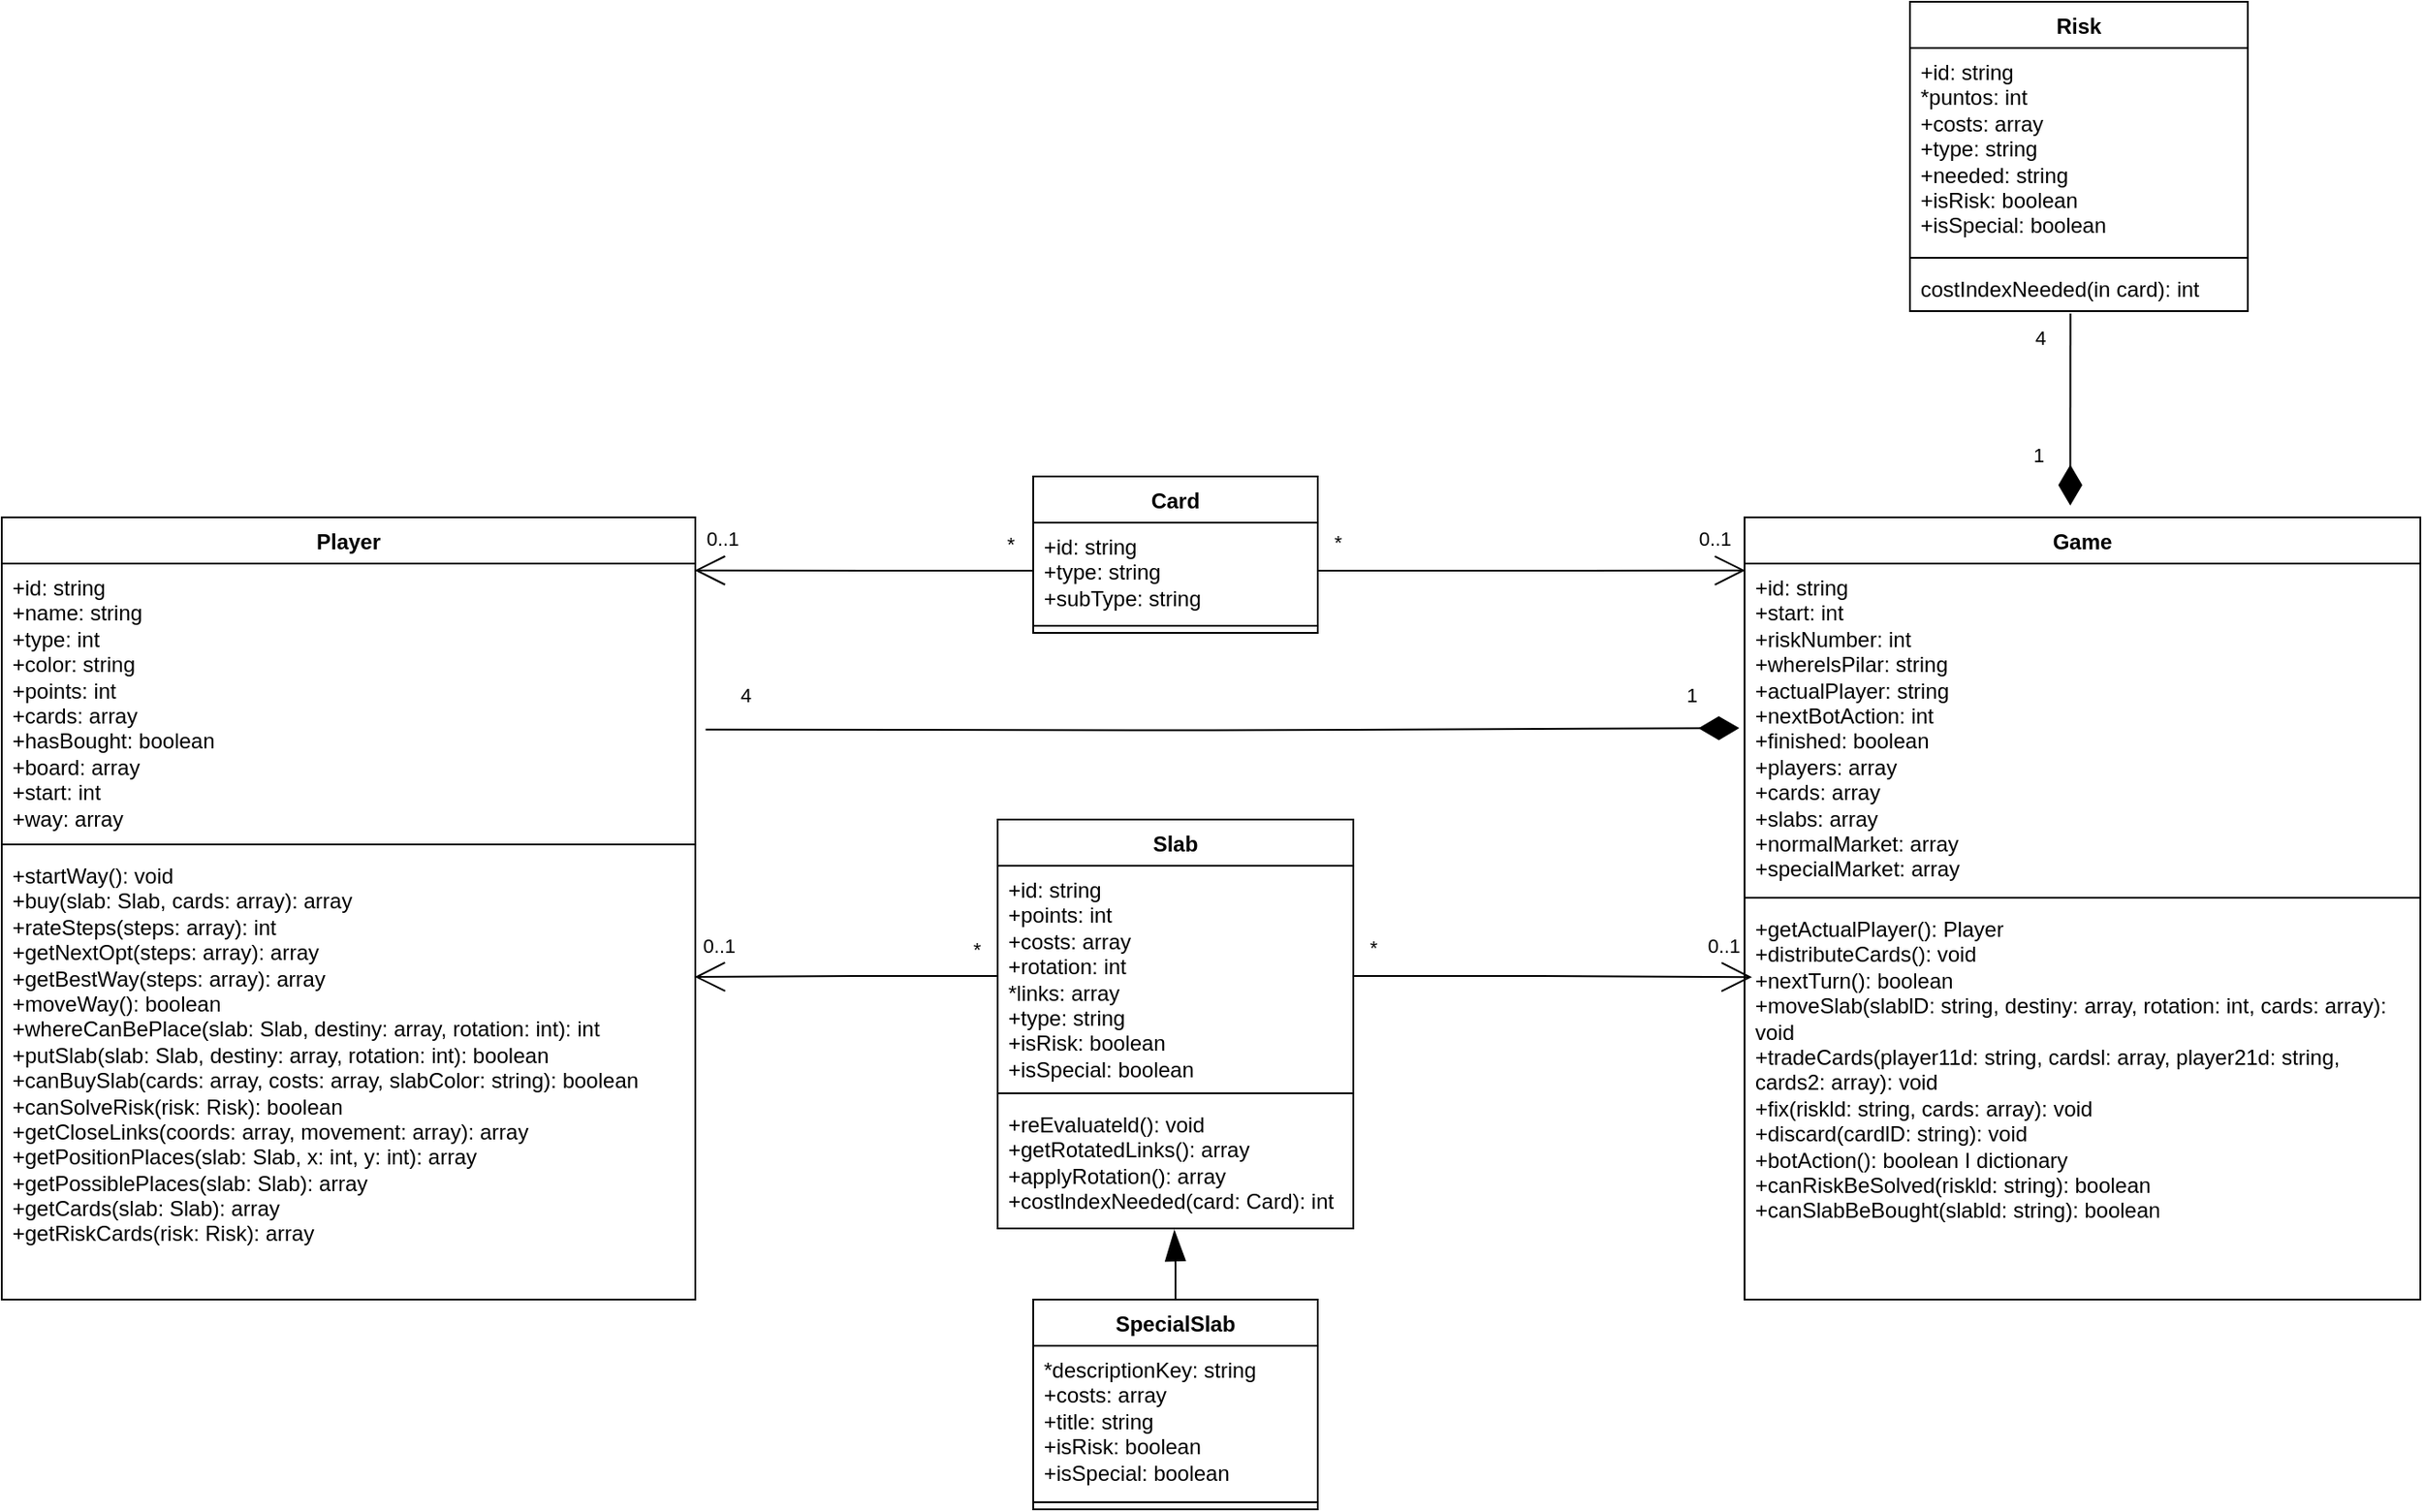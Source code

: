 <mxfile version="23.1.2" type="github">
  <diagram id="C5RBs43oDa-KdzZeNtuy" name="Page-1">
    <mxGraphModel dx="3995" dy="2300" grid="1" gridSize="10" guides="1" tooltips="1" connect="1" arrows="1" fold="1" page="1" pageScale="1" pageWidth="827" pageHeight="1169" math="0" shadow="0">
      <root>
        <mxCell id="WIyWlLk6GJQsqaUBKTNV-0" />
        <mxCell id="WIyWlLk6GJQsqaUBKTNV-1" parent="WIyWlLk6GJQsqaUBKTNV-0" />
        <mxCell id="_m4QJWVWOoO155Zc2ej--4" value="Game" style="swimlane;fontStyle=1;align=center;verticalAlign=top;childLayout=stackLayout;horizontal=1;startSize=26;horizontalStack=0;resizeParent=1;resizeParentMax=0;resizeLast=0;collapsible=1;marginBottom=0;whiteSpace=wrap;html=1;" vertex="1" parent="WIyWlLk6GJQsqaUBKTNV-1">
          <mxGeometry x="-800" y="-120" width="380" height="440" as="geometry" />
        </mxCell>
        <mxCell id="_m4QJWVWOoO155Zc2ej--5" value="&lt;div style=&quot;border-color: var(--border-color);&quot;&gt;+id: string&lt;/div&gt;&lt;div style=&quot;border-color: var(--border-color);&quot;&gt;+start: int&lt;/div&gt;&lt;div style=&quot;border-color: var(--border-color);&quot;&gt;+riskNumber: int&lt;/div&gt;&lt;div style=&quot;border-color: var(--border-color);&quot;&gt;+wherelsPilar: string&lt;/div&gt;&lt;div style=&quot;border-color: var(--border-color);&quot;&gt;+actualPlayer: string&lt;/div&gt;&lt;div style=&quot;border-color: var(--border-color);&quot;&gt;+nextBotAction: int&lt;/div&gt;&lt;div style=&quot;border-color: var(--border-color);&quot;&gt;+finished: boolean&lt;/div&gt;&lt;div style=&quot;border-color: var(--border-color);&quot;&gt;+players: array&lt;/div&gt;&lt;div style=&quot;border-color: var(--border-color);&quot;&gt;+cards: array&lt;/div&gt;&lt;div style=&quot;border-color: var(--border-color);&quot;&gt;+slabs: array&lt;/div&gt;&lt;div style=&quot;border-color: var(--border-color);&quot;&gt;+normalMarket: array&lt;/div&gt;&lt;div style=&quot;border-color: var(--border-color);&quot;&gt;+specialMarket: array&lt;/div&gt;" style="text;strokeColor=none;fillColor=none;align=left;verticalAlign=top;spacingLeft=4;spacingRight=4;overflow=hidden;rotatable=0;points=[[0,0.5],[1,0.5]];portConstraint=eastwest;whiteSpace=wrap;html=1;" vertex="1" parent="_m4QJWVWOoO155Zc2ej--4">
          <mxGeometry y="26" width="380" height="184" as="geometry" />
        </mxCell>
        <mxCell id="_m4QJWVWOoO155Zc2ej--6" value="" style="line;strokeWidth=1;fillColor=none;align=left;verticalAlign=middle;spacingTop=-1;spacingLeft=3;spacingRight=3;rotatable=0;labelPosition=right;points=[];portConstraint=eastwest;strokeColor=inherit;" vertex="1" parent="_m4QJWVWOoO155Zc2ej--4">
          <mxGeometry y="210" width="380" height="8" as="geometry" />
        </mxCell>
        <mxCell id="_m4QJWVWOoO155Zc2ej--7" value="&lt;div style=&quot;border-color: var(--border-color);&quot;&gt;+getActualPlayer(): Player&lt;/div&gt;&lt;div style=&quot;border-color: var(--border-color);&quot;&gt;+distributeCards(): void&lt;/div&gt;&lt;div style=&quot;border-color: var(--border-color);&quot;&gt;+nextTurn(): boolean&lt;br style=&quot;border-color: var(--border-color);&quot;&gt;&lt;/div&gt;&lt;div style=&quot;border-color: var(--border-color);&quot;&gt;+moveSlab(slablD: string, destiny: array, rotation: int, cards: array): void&lt;/div&gt;&lt;div style=&quot;border-color: var(--border-color);&quot;&gt;+tradeCards(player11d: string, cardsl: array, player21d: string, cards2: array): void&lt;/div&gt;&lt;div style=&quot;border-color: var(--border-color);&quot;&gt;+fix(riskld: string, cards: array): void&lt;/div&gt;&lt;div style=&quot;border-color: var(--border-color);&quot;&gt;+discard(cardlD: string): void&lt;/div&gt;&lt;div style=&quot;border-color: var(--border-color);&quot;&gt;+botAction(): boolean I dictionary&lt;/div&gt;&lt;div style=&quot;border-color: var(--border-color);&quot;&gt;+canRiskBeSolved(riskld: string): boolean&lt;/div&gt;&lt;div style=&quot;border-color: var(--border-color);&quot;&gt;+canSlabBeBought(slabld: string): boolean&lt;/div&gt;" style="text;strokeColor=none;fillColor=none;align=left;verticalAlign=top;spacingLeft=4;spacingRight=4;overflow=hidden;rotatable=0;points=[[0,0.5],[1,0.5]];portConstraint=eastwest;whiteSpace=wrap;html=1;" vertex="1" parent="_m4QJWVWOoO155Zc2ej--4">
          <mxGeometry y="218" width="380" height="222" as="geometry" />
        </mxCell>
        <mxCell id="_m4QJWVWOoO155Zc2ej--9" value="Risk" style="swimlane;fontStyle=1;align=center;verticalAlign=top;childLayout=stackLayout;horizontal=1;startSize=26;horizontalStack=0;resizeParent=1;resizeParentMax=0;resizeLast=0;collapsible=1;marginBottom=0;whiteSpace=wrap;html=1;" vertex="1" parent="WIyWlLk6GJQsqaUBKTNV-1">
          <mxGeometry x="-707" y="-410" width="190" height="174" as="geometry">
            <mxRectangle x="-270" y="40" width="70" height="30" as="alternateBounds" />
          </mxGeometry>
        </mxCell>
        <mxCell id="_m4QJWVWOoO155Zc2ej--10" value="&lt;div&gt;+id: string&lt;/div&gt;&lt;div&gt;*puntos: int&lt;/div&gt;&lt;div&gt;+costs: array&lt;/div&gt;&lt;div&gt;+type: string&lt;/div&gt;&lt;div&gt;+needed: string&lt;/div&gt;&lt;div&gt;+isRisk: boolean&lt;/div&gt;&lt;div&gt;+isSpecial: boolean&lt;/div&gt;" style="text;strokeColor=none;fillColor=none;align=left;verticalAlign=top;spacingLeft=4;spacingRight=4;overflow=hidden;rotatable=0;points=[[0,0.5],[1,0.5]];portConstraint=eastwest;whiteSpace=wrap;html=1;" vertex="1" parent="_m4QJWVWOoO155Zc2ej--9">
          <mxGeometry y="26" width="190" height="114" as="geometry" />
        </mxCell>
        <mxCell id="_m4QJWVWOoO155Zc2ej--11" value="" style="line;strokeWidth=1;fillColor=none;align=left;verticalAlign=middle;spacingTop=-1;spacingLeft=3;spacingRight=3;rotatable=0;labelPosition=right;points=[];portConstraint=eastwest;strokeColor=inherit;" vertex="1" parent="_m4QJWVWOoO155Zc2ej--9">
          <mxGeometry y="140" width="190" height="8" as="geometry" />
        </mxCell>
        <mxCell id="_m4QJWVWOoO155Zc2ej--12" value="costIndexNeeded(in card): int" style="text;strokeColor=none;fillColor=none;align=left;verticalAlign=top;spacingLeft=4;spacingRight=4;overflow=hidden;rotatable=0;points=[[0,0.5],[1,0.5]];portConstraint=eastwest;whiteSpace=wrap;html=1;" vertex="1" parent="_m4QJWVWOoO155Zc2ej--9">
          <mxGeometry y="148" width="190" height="26" as="geometry" />
        </mxCell>
        <mxCell id="_m4QJWVWOoO155Zc2ej--20" style="rounded=0;orthogonalLoop=1;jettySize=auto;html=1;entryX=0.482;entryY=-0.015;entryDx=0;entryDy=0;entryPerimeter=0;endArrow=diamondThin;endFill=1;endSize=20;exitX=0.475;exitY=1.054;exitDx=0;exitDy=0;exitPerimeter=0;" edge="1" parent="WIyWlLk6GJQsqaUBKTNV-1" source="_m4QJWVWOoO155Zc2ej--12" target="_m4QJWVWOoO155Zc2ej--4">
          <mxGeometry relative="1" as="geometry">
            <mxPoint x="-270.76" y="126.5" as="sourcePoint" />
            <mxPoint x="-420" y="126.5" as="targetPoint" />
          </mxGeometry>
        </mxCell>
        <mxCell id="_m4QJWVWOoO155Zc2ej--21" value="1" style="edgeLabel;html=1;align=center;verticalAlign=middle;resizable=0;points=[];" vertex="1" connectable="0" parent="_m4QJWVWOoO155Zc2ej--20">
          <mxGeometry x="0.466" relative="1" as="geometry">
            <mxPoint x="-18" as="offset" />
          </mxGeometry>
        </mxCell>
        <mxCell id="_m4QJWVWOoO155Zc2ej--24" value="4" style="edgeLabel;html=1;align=center;verticalAlign=middle;resizable=0;points=[];" vertex="1" connectable="0" parent="_m4QJWVWOoO155Zc2ej--20">
          <mxGeometry x="-0.71" relative="1" as="geometry">
            <mxPoint x="-17" y="-2" as="offset" />
          </mxGeometry>
        </mxCell>
        <mxCell id="_m4QJWVWOoO155Zc2ej--25" value="Player" style="swimlane;fontStyle=1;align=center;verticalAlign=top;childLayout=stackLayout;horizontal=1;startSize=26;horizontalStack=0;resizeParent=1;resizeParentMax=0;resizeLast=0;collapsible=1;marginBottom=0;whiteSpace=wrap;html=1;" vertex="1" parent="WIyWlLk6GJQsqaUBKTNV-1">
          <mxGeometry x="-1780" y="-120" width="390" height="440" as="geometry" />
        </mxCell>
        <mxCell id="_m4QJWVWOoO155Zc2ej--26" value="&lt;div&gt;+id: string&lt;/div&gt;&lt;div&gt;+name: string&lt;/div&gt;&lt;div&gt;+type: int&lt;/div&gt;&lt;div&gt;+color: string&lt;/div&gt;&lt;div&gt;+points: int&lt;/div&gt;&lt;div&gt;+cards: array&lt;/div&gt;&lt;div&gt;+hasBought: boolean&lt;/div&gt;&lt;div&gt;+board: array&lt;/div&gt;&lt;div&gt;+start: int&lt;/div&gt;&lt;div&gt;+way: array&lt;/div&gt;" style="text;strokeColor=none;fillColor=none;align=left;verticalAlign=top;spacingLeft=4;spacingRight=4;overflow=hidden;rotatable=0;points=[[0,0.5],[1,0.5]];portConstraint=eastwest;whiteSpace=wrap;html=1;" vertex="1" parent="_m4QJWVWOoO155Zc2ej--25">
          <mxGeometry y="26" width="390" height="154" as="geometry" />
        </mxCell>
        <mxCell id="_m4QJWVWOoO155Zc2ej--27" value="" style="line;strokeWidth=1;fillColor=none;align=left;verticalAlign=middle;spacingTop=-1;spacingLeft=3;spacingRight=3;rotatable=0;labelPosition=right;points=[];portConstraint=eastwest;strokeColor=inherit;" vertex="1" parent="_m4QJWVWOoO155Zc2ej--25">
          <mxGeometry y="180" width="390" height="8" as="geometry" />
        </mxCell>
        <mxCell id="_m4QJWVWOoO155Zc2ej--28" value="&lt;div&gt;+startWay(): void&lt;/div&gt;&lt;div&gt;+buy(slab: Slab, cards: array): array&lt;/div&gt;&lt;div&gt;+rateSteps(steps: array): int&lt;/div&gt;&lt;div&gt;+getNextOpt(steps: array): array&lt;/div&gt;&lt;div&gt;+getBestWay(steps: array): array&lt;/div&gt;&lt;div&gt;+moveWay(): boolean&lt;/div&gt;&lt;div&gt;+whereCanBePlace(slab: Slab, destiny: array, rotation: int): int&lt;/div&gt;&lt;div&gt;+putSlab(slab: Slab, destiny: array, rotation: int): boolean&lt;/div&gt;&lt;div&gt;+canBuySlab(cards: array, costs: array, slabColor: string): boolean&lt;/div&gt;&lt;div&gt;+canSolveRisk(risk: Risk): boolean&lt;/div&gt;&lt;div&gt;+getCloseLinks(coords: array, movement: array): array&lt;/div&gt;&lt;div&gt;+getPositionPlaces(slab: Slab, x: int, y: int): array&lt;/div&gt;&lt;div&gt;+getPossiblePlaces(slab: Slab): array&lt;/div&gt;&lt;div&gt;+getCards(slab: Slab): array&lt;/div&gt;&lt;div&gt;+getRiskCards(risk: Risk): array&lt;/div&gt;" style="text;strokeColor=none;fillColor=none;align=left;verticalAlign=top;spacingLeft=4;spacingRight=4;overflow=hidden;rotatable=0;points=[[0,0.5],[1,0.5]];portConstraint=eastwest;whiteSpace=wrap;html=1;" vertex="1" parent="_m4QJWVWOoO155Zc2ej--25">
          <mxGeometry y="188" width="390" height="252" as="geometry" />
        </mxCell>
        <mxCell id="_m4QJWVWOoO155Zc2ej--29" style="edgeStyle=orthogonalEdgeStyle;rounded=0;orthogonalLoop=1;jettySize=auto;html=1;entryX=-0.021;entryY=0.503;entryDx=0;entryDy=0;entryPerimeter=0;endArrow=diamondThin;endFill=1;endSize=20;exitX=1.002;exitY=0.606;exitDx=0;exitDy=0;exitPerimeter=0;" edge="1" parent="WIyWlLk6GJQsqaUBKTNV-1">
          <mxGeometry relative="1" as="geometry">
            <mxPoint x="-1384.22" y="-0.676" as="sourcePoint" />
            <mxPoint x="-802.98" y="-1.448" as="targetPoint" />
          </mxGeometry>
        </mxCell>
        <mxCell id="_m4QJWVWOoO155Zc2ej--30" value="4" style="edgeLabel;html=1;align=center;verticalAlign=middle;resizable=0;points=[];" vertex="1" connectable="0" parent="_m4QJWVWOoO155Zc2ej--29">
          <mxGeometry x="-0.924" y="4" relative="1" as="geometry">
            <mxPoint y="-16" as="offset" />
          </mxGeometry>
        </mxCell>
        <mxCell id="_m4QJWVWOoO155Zc2ej--31" value="1" style="edgeLabel;html=1;align=center;verticalAlign=middle;resizable=0;points=[];" vertex="1" connectable="0" parent="_m4QJWVWOoO155Zc2ej--29">
          <mxGeometry x="0.903" y="-1" relative="1" as="geometry">
            <mxPoint x="1" y="-20" as="offset" />
          </mxGeometry>
        </mxCell>
        <mxCell id="_m4QJWVWOoO155Zc2ej--35" value="Card" style="swimlane;fontStyle=1;align=center;verticalAlign=top;childLayout=stackLayout;horizontal=1;startSize=26;horizontalStack=0;resizeParent=1;resizeParentMax=0;resizeLast=0;collapsible=1;marginBottom=0;whiteSpace=wrap;html=1;" vertex="1" parent="WIyWlLk6GJQsqaUBKTNV-1">
          <mxGeometry x="-1200" y="-143" width="160" height="88" as="geometry" />
        </mxCell>
        <mxCell id="_m4QJWVWOoO155Zc2ej--36" value="&lt;div&gt;+id: string&lt;/div&gt;&lt;div&gt;+type: string&lt;/div&gt;&lt;div&gt;+subType: string&lt;/div&gt;" style="text;strokeColor=none;fillColor=none;align=left;verticalAlign=top;spacingLeft=4;spacingRight=4;overflow=hidden;rotatable=0;points=[[0,0.5],[1,0.5]];portConstraint=eastwest;whiteSpace=wrap;html=1;" vertex="1" parent="_m4QJWVWOoO155Zc2ej--35">
          <mxGeometry y="26" width="160" height="54" as="geometry" />
        </mxCell>
        <mxCell id="_m4QJWVWOoO155Zc2ej--37" value="" style="line;strokeWidth=1;fillColor=none;align=left;verticalAlign=middle;spacingTop=-1;spacingLeft=3;spacingRight=3;rotatable=0;labelPosition=right;points=[];portConstraint=eastwest;strokeColor=inherit;" vertex="1" parent="_m4QJWVWOoO155Zc2ej--35">
          <mxGeometry y="80" width="160" height="8" as="geometry" />
        </mxCell>
        <mxCell id="_m4QJWVWOoO155Zc2ej--39" style="edgeStyle=orthogonalEdgeStyle;rounded=0;orthogonalLoop=1;jettySize=auto;html=1;entryX=0.001;entryY=0.021;entryDx=0;entryDy=0;endSize=15;endArrow=open;endFill=0;exitX=1;exitY=0.5;exitDx=0;exitDy=0;entryPerimeter=0;" edge="1" parent="WIyWlLk6GJQsqaUBKTNV-1" source="_m4QJWVWOoO155Zc2ej--36" target="_m4QJWVWOoO155Zc2ej--5">
          <mxGeometry relative="1" as="geometry" />
        </mxCell>
        <mxCell id="_m4QJWVWOoO155Zc2ej--40" value="*" style="edgeLabel;html=1;align=center;verticalAlign=middle;resizable=0;points=[];" vertex="1" connectable="0" parent="_m4QJWVWOoO155Zc2ej--39">
          <mxGeometry x="-0.942" y="7" relative="1" as="geometry">
            <mxPoint x="4" y="-9" as="offset" />
          </mxGeometry>
        </mxCell>
        <mxCell id="_m4QJWVWOoO155Zc2ej--41" value="0..1" style="edgeLabel;html=1;align=center;verticalAlign=middle;resizable=0;points=[];" vertex="1" connectable="0" parent="_m4QJWVWOoO155Zc2ej--39">
          <mxGeometry x="0.905" y="7" relative="1" as="geometry">
            <mxPoint x="-6" y="-11" as="offset" />
          </mxGeometry>
        </mxCell>
        <mxCell id="_m4QJWVWOoO155Zc2ej--42" style="edgeStyle=orthogonalEdgeStyle;rounded=0;orthogonalLoop=1;jettySize=auto;html=1;entryX=0.999;entryY=0.025;entryDx=0;entryDy=0;entryPerimeter=0;exitX=0;exitY=0.5;exitDx=0;exitDy=0;endSize=15;endArrow=open;endFill=0;" edge="1" parent="WIyWlLk6GJQsqaUBKTNV-1" source="_m4QJWVWOoO155Zc2ej--36" target="_m4QJWVWOoO155Zc2ej--26">
          <mxGeometry relative="1" as="geometry" />
        </mxCell>
        <mxCell id="_m4QJWVWOoO155Zc2ej--43" value="*" style="edgeLabel;html=1;align=center;verticalAlign=middle;resizable=0;points=[];" vertex="1" connectable="0" parent="_m4QJWVWOoO155Zc2ej--42">
          <mxGeometry x="-0.925" y="-2" relative="1" as="geometry">
            <mxPoint x="-6" y="-13" as="offset" />
          </mxGeometry>
        </mxCell>
        <mxCell id="_m4QJWVWOoO155Zc2ej--44" value="0..1" style="edgeLabel;html=1;align=center;verticalAlign=middle;resizable=0;points=[];" vertex="1" connectable="0" parent="_m4QJWVWOoO155Zc2ej--42">
          <mxGeometry x="0.822" y="-4" relative="1" as="geometry">
            <mxPoint x="-2" y="-14" as="offset" />
          </mxGeometry>
        </mxCell>
        <mxCell id="_m4QJWVWOoO155Zc2ej--45" value="Slab" style="swimlane;fontStyle=1;align=center;verticalAlign=top;childLayout=stackLayout;horizontal=1;startSize=26;horizontalStack=0;resizeParent=1;resizeParentMax=0;resizeLast=0;collapsible=1;marginBottom=0;whiteSpace=wrap;html=1;" vertex="1" parent="WIyWlLk6GJQsqaUBKTNV-1">
          <mxGeometry x="-1220" y="50" width="200" height="230" as="geometry" />
        </mxCell>
        <mxCell id="_m4QJWVWOoO155Zc2ej--46" value="&lt;div&gt;+id: string&lt;/div&gt;&lt;div&gt;+points: int&lt;/div&gt;&lt;div&gt;+costs: array&lt;/div&gt;&lt;div&gt;+rotation: int&lt;/div&gt;&lt;div&gt;*links: array&lt;/div&gt;&lt;div&gt;+type: string&lt;/div&gt;&lt;div&gt;+isRisk: boolean&lt;/div&gt;&lt;div&gt;+isSpecial: boolean&lt;/div&gt;" style="text;strokeColor=none;fillColor=none;align=left;verticalAlign=top;spacingLeft=4;spacingRight=4;overflow=hidden;rotatable=0;points=[[0,0.5],[1,0.5]];portConstraint=eastwest;whiteSpace=wrap;html=1;" vertex="1" parent="_m4QJWVWOoO155Zc2ej--45">
          <mxGeometry y="26" width="200" height="124" as="geometry" />
        </mxCell>
        <mxCell id="_m4QJWVWOoO155Zc2ej--47" value="" style="line;strokeWidth=1;fillColor=none;align=left;verticalAlign=middle;spacingTop=-1;spacingLeft=3;spacingRight=3;rotatable=0;labelPosition=right;points=[];portConstraint=eastwest;strokeColor=inherit;" vertex="1" parent="_m4QJWVWOoO155Zc2ej--45">
          <mxGeometry y="150" width="200" height="8" as="geometry" />
        </mxCell>
        <mxCell id="_m4QJWVWOoO155Zc2ej--55" value="&lt;div&gt;+reEvaluateld(): void&lt;/div&gt;&lt;div&gt;+getRotatedLinks(): array&lt;/div&gt;&lt;div&gt;+applyRotation(): array&lt;/div&gt;&lt;div&gt;+costlndexNeeded(card: Card): int&lt;/div&gt;" style="text;strokeColor=none;fillColor=none;align=left;verticalAlign=top;spacingLeft=4;spacingRight=4;overflow=hidden;rotatable=0;points=[[0,0.5],[1,0.5]];portConstraint=eastwest;whiteSpace=wrap;html=1;" vertex="1" parent="_m4QJWVWOoO155Zc2ej--45">
          <mxGeometry y="158" width="200" height="72" as="geometry" />
        </mxCell>
        <mxCell id="_m4QJWVWOoO155Zc2ej--48" style="edgeStyle=orthogonalEdgeStyle;rounded=0;orthogonalLoop=1;jettySize=auto;html=1;entryX=0.011;entryY=0.183;entryDx=0;entryDy=0;endSize=15;endArrow=open;endFill=0;exitX=1;exitY=0.5;exitDx=0;exitDy=0;entryPerimeter=0;" edge="1" parent="WIyWlLk6GJQsqaUBKTNV-1" source="_m4QJWVWOoO155Zc2ej--46" target="_m4QJWVWOoO155Zc2ej--7">
          <mxGeometry relative="1" as="geometry">
            <mxPoint x="-800" y="103" as="targetPoint" />
          </mxGeometry>
        </mxCell>
        <mxCell id="_m4QJWVWOoO155Zc2ej--49" value="*" style="edgeLabel;html=1;align=center;verticalAlign=middle;resizable=0;points=[];" vertex="1" connectable="0" parent="_m4QJWVWOoO155Zc2ej--48">
          <mxGeometry x="-0.942" y="7" relative="1" as="geometry">
            <mxPoint x="4" y="-9" as="offset" />
          </mxGeometry>
        </mxCell>
        <mxCell id="_m4QJWVWOoO155Zc2ej--50" value="0..1" style="edgeLabel;html=1;align=center;verticalAlign=middle;resizable=0;points=[];" vertex="1" connectable="0" parent="_m4QJWVWOoO155Zc2ej--48">
          <mxGeometry x="0.905" y="7" relative="1" as="geometry">
            <mxPoint x="-6" y="-11" as="offset" />
          </mxGeometry>
        </mxCell>
        <mxCell id="_m4QJWVWOoO155Zc2ej--51" style="edgeStyle=orthogonalEdgeStyle;rounded=0;orthogonalLoop=1;jettySize=auto;html=1;entryX=0.999;entryY=0.28;entryDx=0;entryDy=0;entryPerimeter=0;exitX=0;exitY=0.5;exitDx=0;exitDy=0;endSize=15;endArrow=open;endFill=0;" edge="1" parent="WIyWlLk6GJQsqaUBKTNV-1" source="_m4QJWVWOoO155Zc2ej--46" target="_m4QJWVWOoO155Zc2ej--28">
          <mxGeometry relative="1" as="geometry">
            <mxPoint x="-1390" y="103" as="targetPoint" />
          </mxGeometry>
        </mxCell>
        <mxCell id="_m4QJWVWOoO155Zc2ej--52" value="*" style="edgeLabel;html=1;align=center;verticalAlign=middle;resizable=0;points=[];" vertex="1" connectable="0" parent="_m4QJWVWOoO155Zc2ej--51">
          <mxGeometry x="-0.925" y="-2" relative="1" as="geometry">
            <mxPoint x="-6" y="-13" as="offset" />
          </mxGeometry>
        </mxCell>
        <mxCell id="_m4QJWVWOoO155Zc2ej--53" value="0..1" style="edgeLabel;html=1;align=center;verticalAlign=middle;resizable=0;points=[];" vertex="1" connectable="0" parent="_m4QJWVWOoO155Zc2ej--51">
          <mxGeometry x="0.822" y="-4" relative="1" as="geometry">
            <mxPoint x="-2" y="-14" as="offset" />
          </mxGeometry>
        </mxCell>
        <mxCell id="_m4QJWVWOoO155Zc2ej--56" value="SpecialSlab" style="swimlane;fontStyle=1;align=center;verticalAlign=top;childLayout=stackLayout;horizontal=1;startSize=26;horizontalStack=0;resizeParent=1;resizeParentMax=0;resizeLast=0;collapsible=1;marginBottom=0;whiteSpace=wrap;html=1;" vertex="1" parent="WIyWlLk6GJQsqaUBKTNV-1">
          <mxGeometry x="-1200" y="320" width="160" height="118" as="geometry" />
        </mxCell>
        <mxCell id="_m4QJWVWOoO155Zc2ej--57" value="&lt;div&gt;*descriptionKey: string&lt;/div&gt;&lt;div&gt;+costs: array&lt;/div&gt;&lt;div&gt;+title: string&lt;/div&gt;&lt;div&gt;+isRisk: boolean&lt;/div&gt;&lt;div&gt;+isSpecial: boolean&lt;/div&gt;" style="text;strokeColor=none;fillColor=none;align=left;verticalAlign=top;spacingLeft=4;spacingRight=4;overflow=hidden;rotatable=0;points=[[0,0.5],[1,0.5]];portConstraint=eastwest;whiteSpace=wrap;html=1;" vertex="1" parent="_m4QJWVWOoO155Zc2ej--56">
          <mxGeometry y="26" width="160" height="84" as="geometry" />
        </mxCell>
        <mxCell id="_m4QJWVWOoO155Zc2ej--58" value="" style="line;strokeWidth=1;fillColor=none;align=left;verticalAlign=middle;spacingTop=-1;spacingLeft=3;spacingRight=3;rotatable=0;labelPosition=right;points=[];portConstraint=eastwest;strokeColor=inherit;" vertex="1" parent="_m4QJWVWOoO155Zc2ej--56">
          <mxGeometry y="110" width="160" height="8" as="geometry" />
        </mxCell>
        <mxCell id="_m4QJWVWOoO155Zc2ej--59" style="edgeStyle=orthogonalEdgeStyle;rounded=0;orthogonalLoop=1;jettySize=auto;html=1;entryX=0.497;entryY=1.014;entryDx=0;entryDy=0;entryPerimeter=0;endSize=15;endArrow=blockThin;endFill=1;" edge="1" parent="WIyWlLk6GJQsqaUBKTNV-1" source="_m4QJWVWOoO155Zc2ej--56" target="_m4QJWVWOoO155Zc2ej--55">
          <mxGeometry relative="1" as="geometry" />
        </mxCell>
      </root>
    </mxGraphModel>
  </diagram>
</mxfile>
